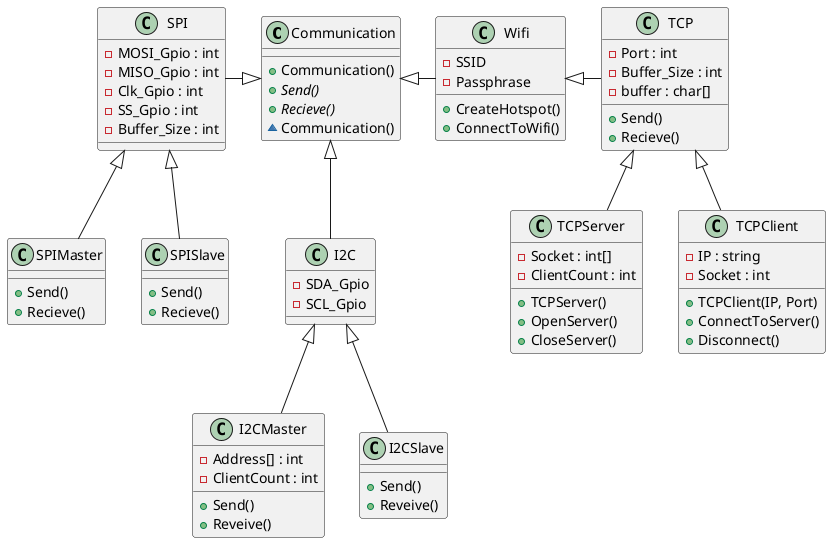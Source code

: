 @startuml
class Communication{
    +Communication() 
    +Send() {abstract}
    +Recieve() {abstract}
    ~Communication()
}
class Wifi{
    +CreateHotspot()
    +ConnectToWifi()
    -SSID
    -Passphrase
}
class TCP{
    +Send() 
    +Recieve()
    -Port : int
    -Buffer_Size : int
    -buffer : char[] 
}
class TCPClient{
    +TCPClient(IP, Port)
    +ConnectToServer()
    +Disconnect()
    -IP : string 
    -Socket : int 
}
class TCPServer{
    +TCPServer()
    +OpenServer()
    +CloseServer()
    -Socket : int[]
    -ClientCount : int 
}
Class SPI{
    -MOSI_Gpio : int 
    -MISO_Gpio : int 
    -Clk_Gpio : int 
    -SS_Gpio : int 
    -Buffer_Size : int 
}
Class SPIMaster{
    +Send()
    +Recieve()
}
Class SPISlave{
    +Send()
    +Recieve()
}
class I2C{
    -SDA_Gpio
    -SCL_Gpio
}
class I2CMaster{
    +Send()
    +Reveive()
    -Address[] : int 
    -ClientCount : int 
}
class I2CSlave{
    +Send()
    +Reveive()
}

Communication <|- Wifi
Wifi <|- TCP
SPI -|> Communication
TCP <|-- TCPClient
TCP <|--TCPServer
SPI <|--SPIMaster
SPI <|--SPISlave
Communication <|--I2C
I2C <|-- I2CMaster
I2C <|-- I2CSlave

@enduml